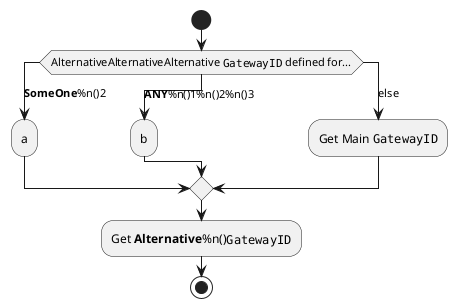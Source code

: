 {
  "sha1": "sus7l3a8adeoqtnwdmnemqjz9yx3zjf",
  "insertion": {
    "when": "2024-06-04T17:28:45.507Z",
    "url": "https://github.com/plantuml/plantuml/issues/180",
    "user": "plantuml@gmail.com"
  }
}
@startuml

start
switch (AlternativeAlternativeAlternative ""GatewayID"" defined for...)
	case (**SomeOne**%n()2)
	:a;
	case (**ANY**%n()1%n()2%n()3)
	:b;
	case (else)
		:Get Main ""GatewayID"";
	endswitch
:Get **Alternative**%n()""GatewayID"";


stop

@enduml
